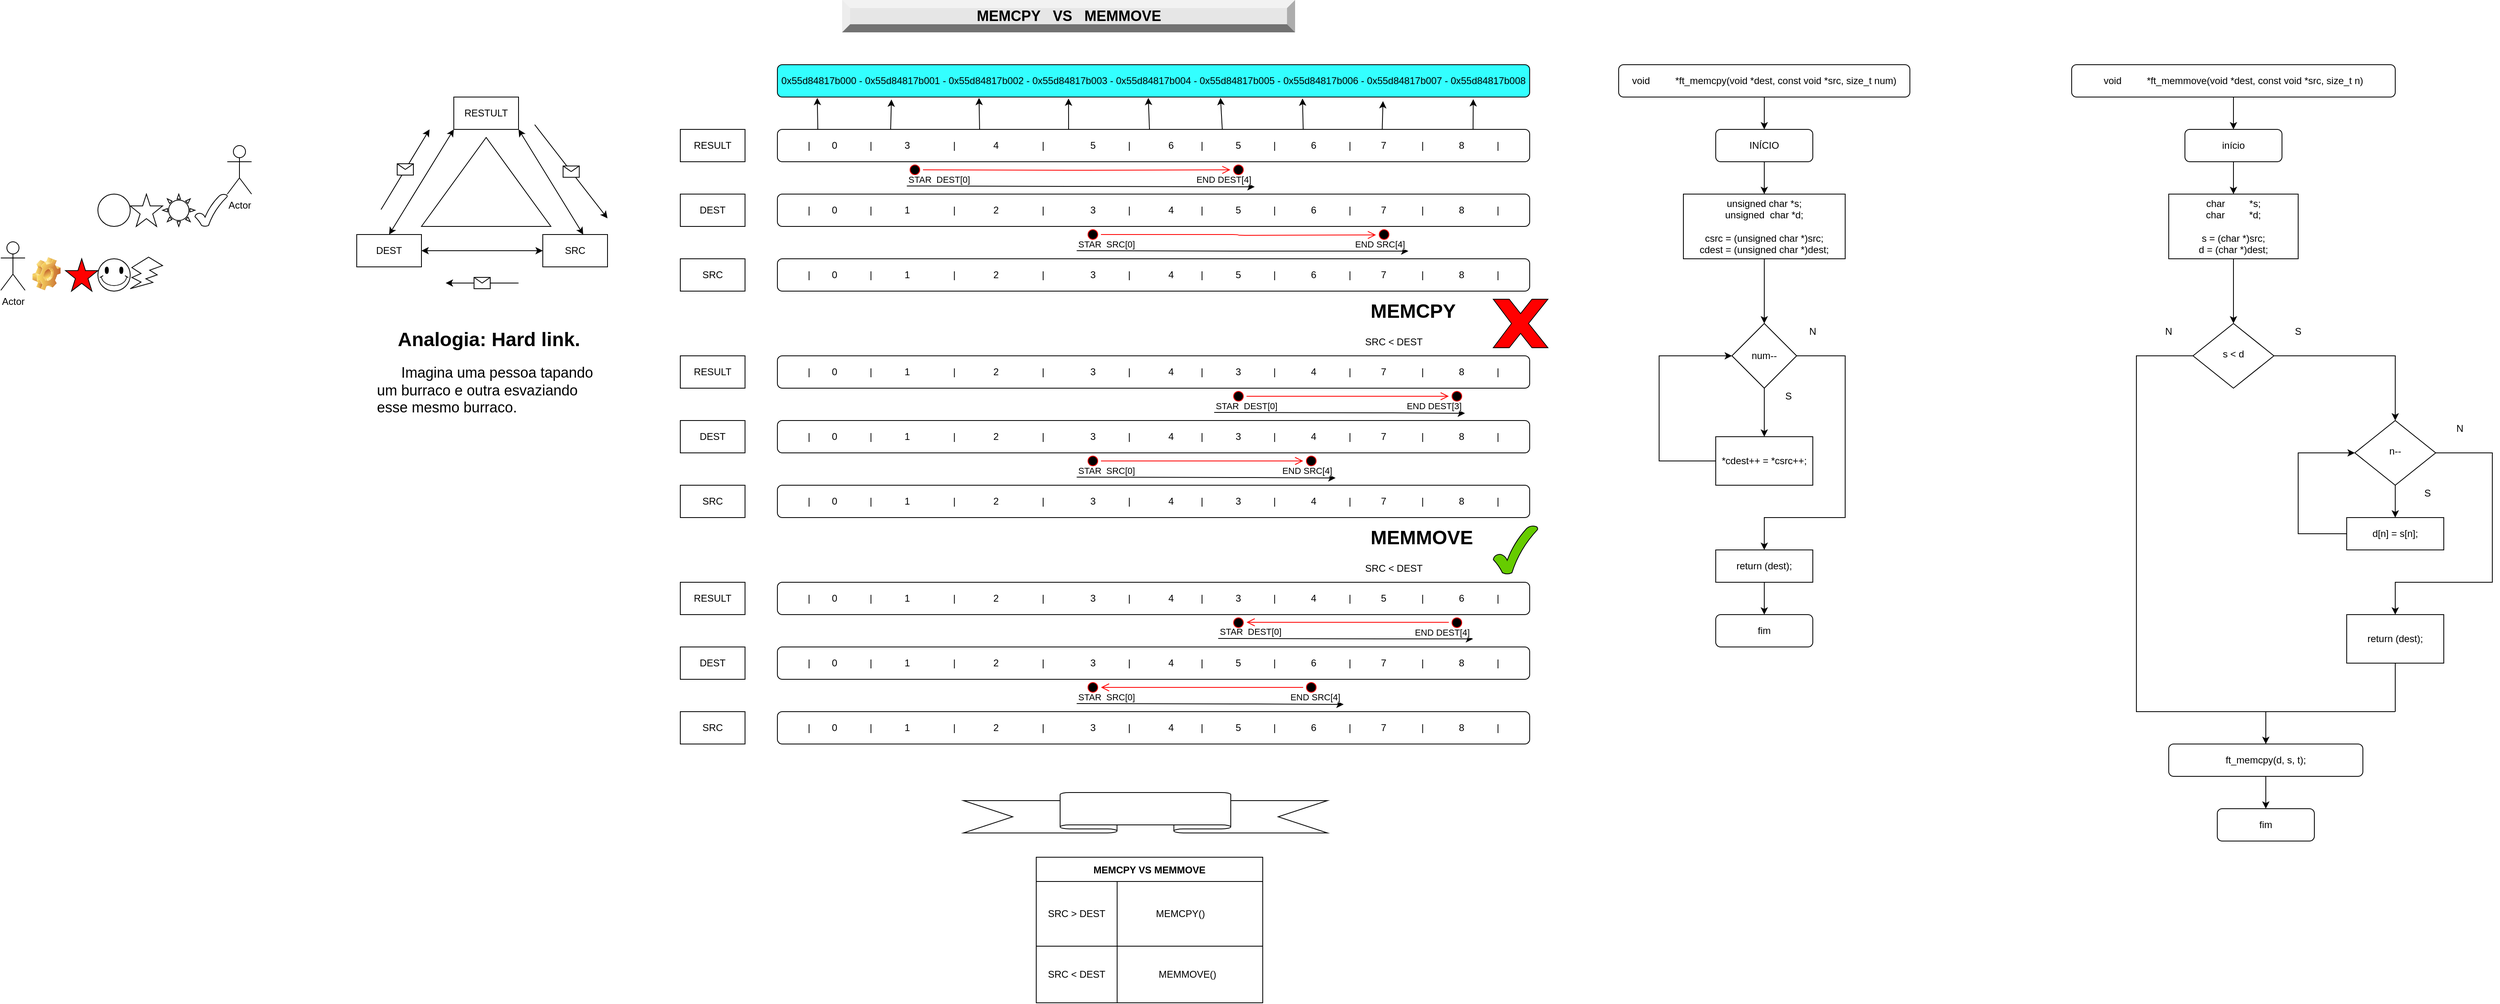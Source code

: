 <mxfile version="14.9.5" type="github"><diagram id="C5RBs43oDa-KdzZeNtuy" name="Page-1"><mxGraphModel dx="4330" dy="1625" grid="1" gridSize="10" guides="1" tooltips="1" connect="1" arrows="1" fold="1" page="1" pageScale="1" pageWidth="827" pageHeight="1169" math="0" shadow="0"><root><mxCell id="WIyWlLk6GJQsqaUBKTNV-0"/><mxCell id="WIyWlLk6GJQsqaUBKTNV-1" parent="WIyWlLk6GJQsqaUBKTNV-0"/><mxCell id="9_3RQb9zhUxT-sceZ-kp-26" style="edgeStyle=orthogonalEdgeStyle;rounded=0;orthogonalLoop=1;jettySize=auto;html=1;exitX=0.5;exitY=1;exitDx=0;exitDy=0;entryX=0.5;entryY=0;entryDx=0;entryDy=0;" parent="WIyWlLk6GJQsqaUBKTNV-1" source="WIyWlLk6GJQsqaUBKTNV-3" target="9_3RQb9zhUxT-sceZ-kp-24" edge="1"><mxGeometry relative="1" as="geometry"/></mxCell><mxCell id="WIyWlLk6GJQsqaUBKTNV-3" value="void&lt;span style=&quot;white-space: pre&quot;&gt;&#9;&lt;/span&gt;&lt;span style=&quot;white-space: pre&quot;&gt;&#9;&lt;/span&gt;*ft_memmove(void *dest, const void *src, size_t n)" style="rounded=1;whiteSpace=wrap;html=1;fontSize=12;glass=0;strokeWidth=1;shadow=0;" parent="WIyWlLk6GJQsqaUBKTNV-1" vertex="1"><mxGeometry x="40" width="400" height="40" as="geometry"/></mxCell><mxCell id="9_3RQb9zhUxT-sceZ-kp-5" style="edgeStyle=orthogonalEdgeStyle;rounded=0;orthogonalLoop=1;jettySize=auto;html=1;entryX=0.5;entryY=0;entryDx=0;entryDy=0;" parent="WIyWlLk6GJQsqaUBKTNV-1" source="WIyWlLk6GJQsqaUBKTNV-6" target="9_3RQb9zhUxT-sceZ-kp-4" edge="1"><mxGeometry relative="1" as="geometry"/></mxCell><mxCell id="9_3RQb9zhUxT-sceZ-kp-7" style="edgeStyle=orthogonalEdgeStyle;rounded=0;orthogonalLoop=1;jettySize=auto;html=1;" parent="WIyWlLk6GJQsqaUBKTNV-1" source="WIyWlLk6GJQsqaUBKTNV-6" edge="1"><mxGeometry relative="1" as="geometry"><mxPoint x="440" y="680" as="targetPoint"/><Array as="points"><mxPoint x="560" y="480"/><mxPoint x="560" y="640"/></Array></mxGeometry></mxCell><mxCell id="WIyWlLk6GJQsqaUBKTNV-6" value="n--" style="rhombus;whiteSpace=wrap;html=1;shadow=0;fontFamily=Helvetica;fontSize=12;align=center;strokeWidth=1;spacing=6;spacingTop=-4;" parent="WIyWlLk6GJQsqaUBKTNV-1" vertex="1"><mxGeometry x="390" y="440" width="100" height="80" as="geometry"/></mxCell><mxCell id="9_3RQb9zhUxT-sceZ-kp-3" style="edgeStyle=orthogonalEdgeStyle;rounded=0;orthogonalLoop=1;jettySize=auto;html=1;entryX=0.5;entryY=0;entryDx=0;entryDy=0;" parent="WIyWlLk6GJQsqaUBKTNV-1" source="WIyWlLk6GJQsqaUBKTNV-10" target="WIyWlLk6GJQsqaUBKTNV-6" edge="1"><mxGeometry relative="1" as="geometry"><mxPoint x="440" y="360" as="targetPoint"/></mxGeometry></mxCell><mxCell id="9_3RQb9zhUxT-sceZ-kp-11" style="edgeStyle=orthogonalEdgeStyle;rounded=0;orthogonalLoop=1;jettySize=auto;html=1;" parent="WIyWlLk6GJQsqaUBKTNV-1" source="WIyWlLk6GJQsqaUBKTNV-10" edge="1"><mxGeometry relative="1" as="geometry"><mxPoint x="280" y="840" as="targetPoint"/><Array as="points"><mxPoint x="120" y="360"/><mxPoint x="120" y="800"/><mxPoint x="280" y="800"/></Array></mxGeometry></mxCell><mxCell id="WIyWlLk6GJQsqaUBKTNV-10" value="s &amp;lt; d" style="rhombus;whiteSpace=wrap;html=1;shadow=0;fontFamily=Helvetica;fontSize=12;align=center;strokeWidth=1;spacing=6;spacingTop=-4;" parent="WIyWlLk6GJQsqaUBKTNV-1" vertex="1"><mxGeometry x="190" y="320" width="100" height="80" as="geometry"/></mxCell><mxCell id="9_3RQb9zhUxT-sceZ-kp-2" style="edgeStyle=orthogonalEdgeStyle;rounded=0;orthogonalLoop=1;jettySize=auto;html=1;entryX=0.5;entryY=0;entryDx=0;entryDy=0;" parent="WIyWlLk6GJQsqaUBKTNV-1" source="9_3RQb9zhUxT-sceZ-kp-0" target="WIyWlLk6GJQsqaUBKTNV-10" edge="1"><mxGeometry relative="1" as="geometry"/></mxCell><mxCell id="9_3RQb9zhUxT-sceZ-kp-0" value="char&lt;span style=&quot;white-space: pre&quot;&gt;&#9;&lt;/span&gt;&lt;span style=&quot;white-space: pre&quot;&gt;&#9;&lt;/span&gt;*s;&lt;br&gt;char&lt;span style=&quot;white-space: pre&quot;&gt;&#9;&lt;/span&gt;&lt;span style=&quot;white-space: pre&quot;&gt;&#9;&lt;/span&gt;*d;&lt;br&gt;&lt;br&gt;s = (char *)src;&lt;br&gt;d = (char *)dest;&lt;br&gt;" style="rounded=0;whiteSpace=wrap;html=1;" parent="WIyWlLk6GJQsqaUBKTNV-1" vertex="1"><mxGeometry x="160" y="160" width="160" height="80" as="geometry"/></mxCell><mxCell id="9_3RQb9zhUxT-sceZ-kp-6" style="edgeStyle=orthogonalEdgeStyle;rounded=0;orthogonalLoop=1;jettySize=auto;html=1;entryX=0;entryY=0.5;entryDx=0;entryDy=0;" parent="WIyWlLk6GJQsqaUBKTNV-1" source="9_3RQb9zhUxT-sceZ-kp-4" target="WIyWlLk6GJQsqaUBKTNV-6" edge="1"><mxGeometry relative="1" as="geometry"><mxPoint x="380" y="480" as="targetPoint"/><Array as="points"><mxPoint x="320" y="580"/><mxPoint x="320" y="480"/></Array></mxGeometry></mxCell><mxCell id="9_3RQb9zhUxT-sceZ-kp-4" value="d[n] = s[n];" style="rounded=0;whiteSpace=wrap;html=1;" parent="WIyWlLk6GJQsqaUBKTNV-1" vertex="1"><mxGeometry x="380" y="560" width="120" height="40" as="geometry"/></mxCell><mxCell id="9_3RQb9zhUxT-sceZ-kp-8" value="return (dest);" style="rounded=0;whiteSpace=wrap;html=1;" parent="WIyWlLk6GJQsqaUBKTNV-1" vertex="1"><mxGeometry x="380" y="680" width="120" height="60" as="geometry"/></mxCell><mxCell id="9_3RQb9zhUxT-sceZ-kp-9" value="S" style="text;html=1;strokeColor=none;fillColor=none;align=center;verticalAlign=middle;whiteSpace=wrap;rounded=0;" parent="WIyWlLk6GJQsqaUBKTNV-1" vertex="1"><mxGeometry x="300" y="320" width="40" height="20" as="geometry"/></mxCell><mxCell id="9_3RQb9zhUxT-sceZ-kp-10" value="N" style="text;html=1;strokeColor=none;fillColor=none;align=center;verticalAlign=middle;whiteSpace=wrap;rounded=0;" parent="WIyWlLk6GJQsqaUBKTNV-1" vertex="1"><mxGeometry x="140" y="320" width="40" height="20" as="geometry"/></mxCell><mxCell id="9_3RQb9zhUxT-sceZ-kp-12" value="" style="endArrow=none;html=1;" parent="WIyWlLk6GJQsqaUBKTNV-1" edge="1"><mxGeometry width="50" height="50" relative="1" as="geometry"><mxPoint x="280" y="800" as="sourcePoint"/><mxPoint x="440" y="800" as="targetPoint"/></mxGeometry></mxCell><mxCell id="9_3RQb9zhUxT-sceZ-kp-13" value="" style="endArrow=none;html=1;entryX=0.5;entryY=1;entryDx=0;entryDy=0;" parent="WIyWlLk6GJQsqaUBKTNV-1" target="9_3RQb9zhUxT-sceZ-kp-8" edge="1"><mxGeometry width="50" height="50" relative="1" as="geometry"><mxPoint x="440" y="800" as="sourcePoint"/><mxPoint x="490" y="750" as="targetPoint"/></mxGeometry></mxCell><mxCell id="9_3RQb9zhUxT-sceZ-kp-14" value="N" style="text;html=1;strokeColor=none;fillColor=none;align=center;verticalAlign=middle;whiteSpace=wrap;rounded=0;" parent="WIyWlLk6GJQsqaUBKTNV-1" vertex="1"><mxGeometry x="500" y="440" width="40" height="20" as="geometry"/></mxCell><mxCell id="9_3RQb9zhUxT-sceZ-kp-15" value="S" style="text;html=1;strokeColor=none;fillColor=none;align=center;verticalAlign=middle;whiteSpace=wrap;rounded=0;" parent="WIyWlLk6GJQsqaUBKTNV-1" vertex="1"><mxGeometry x="460" y="520" width="40" height="20" as="geometry"/></mxCell><mxCell id="9_3RQb9zhUxT-sceZ-kp-20" style="edgeStyle=orthogonalEdgeStyle;rounded=0;orthogonalLoop=1;jettySize=auto;html=1;entryX=0.5;entryY=0;entryDx=0;entryDy=0;" parent="WIyWlLk6GJQsqaUBKTNV-1" source="9_3RQb9zhUxT-sceZ-kp-16" edge="1"><mxGeometry relative="1" as="geometry"><mxPoint x="280" y="920" as="targetPoint"/></mxGeometry></mxCell><mxCell id="9_3RQb9zhUxT-sceZ-kp-16" value="ft_memcpy(d, s, t);" style="rounded=1;whiteSpace=wrap;html=1;" parent="WIyWlLk6GJQsqaUBKTNV-1" vertex="1"><mxGeometry x="160" y="840" width="240" height="40" as="geometry"/></mxCell><mxCell id="9_3RQb9zhUxT-sceZ-kp-23" value="fim" style="rounded=1;whiteSpace=wrap;html=1;" parent="WIyWlLk6GJQsqaUBKTNV-1" vertex="1"><mxGeometry x="220" y="920" width="120" height="40" as="geometry"/></mxCell><mxCell id="9_3RQb9zhUxT-sceZ-kp-25" style="edgeStyle=orthogonalEdgeStyle;rounded=0;orthogonalLoop=1;jettySize=auto;html=1;exitX=0.5;exitY=1;exitDx=0;exitDy=0;entryX=0.5;entryY=0;entryDx=0;entryDy=0;" parent="WIyWlLk6GJQsqaUBKTNV-1" source="9_3RQb9zhUxT-sceZ-kp-24" target="9_3RQb9zhUxT-sceZ-kp-0" edge="1"><mxGeometry relative="1" as="geometry"/></mxCell><mxCell id="9_3RQb9zhUxT-sceZ-kp-24" value="início" style="rounded=1;whiteSpace=wrap;html=1;" parent="WIyWlLk6GJQsqaUBKTNV-1" vertex="1"><mxGeometry x="180" y="80" width="120" height="40" as="geometry"/></mxCell><mxCell id="9_3RQb9zhUxT-sceZ-kp-29" style="edgeStyle=orthogonalEdgeStyle;rounded=0;orthogonalLoop=1;jettySize=auto;html=1;" parent="WIyWlLk6GJQsqaUBKTNV-1" source="9_3RQb9zhUxT-sceZ-kp-27" edge="1"><mxGeometry relative="1" as="geometry"><mxPoint x="-340.0" y="80" as="targetPoint"/></mxGeometry></mxCell><mxCell id="9_3RQb9zhUxT-sceZ-kp-27" value="void&lt;span style=&quot;white-space: pre&quot;&gt;&#9;&lt;/span&gt;&lt;span style=&quot;white-space: pre&quot;&gt;&#9;&lt;/span&gt;*ft_memcpy(void *dest, const void *src, size_t num)" style="rounded=1;whiteSpace=wrap;html=1;" parent="WIyWlLk6GJQsqaUBKTNV-1" vertex="1"><mxGeometry x="-520" width="360" height="40" as="geometry"/></mxCell><mxCell id="9_3RQb9zhUxT-sceZ-kp-32" style="edgeStyle=orthogonalEdgeStyle;rounded=0;orthogonalLoop=1;jettySize=auto;html=1;entryX=0.5;entryY=0;entryDx=0;entryDy=0;" parent="WIyWlLk6GJQsqaUBKTNV-1" source="9_3RQb9zhUxT-sceZ-kp-30" target="9_3RQb9zhUxT-sceZ-kp-31" edge="1"><mxGeometry relative="1" as="geometry"/></mxCell><mxCell id="9_3RQb9zhUxT-sceZ-kp-30" value="INÍCIO" style="rounded=1;whiteSpace=wrap;html=1;" parent="WIyWlLk6GJQsqaUBKTNV-1" vertex="1"><mxGeometry x="-400" y="80" width="120" height="40" as="geometry"/></mxCell><mxCell id="9_3RQb9zhUxT-sceZ-kp-38" style="edgeStyle=orthogonalEdgeStyle;rounded=0;orthogonalLoop=1;jettySize=auto;html=1;entryX=0.5;entryY=0;entryDx=0;entryDy=0;" parent="WIyWlLk6GJQsqaUBKTNV-1" source="9_3RQb9zhUxT-sceZ-kp-31" target="9_3RQb9zhUxT-sceZ-kp-33" edge="1"><mxGeometry relative="1" as="geometry"/></mxCell><mxCell id="9_3RQb9zhUxT-sceZ-kp-31" value="unsigned char&lt;span&gt;&#9;&lt;/span&gt;&lt;span&gt;&#9;&lt;/span&gt;*s;&lt;br&gt;unsigned&amp;nbsp;&amp;nbsp;char&lt;span&gt;&#9;&lt;/span&gt;&lt;span&gt;&#9;&lt;/span&gt;*d;&lt;br&gt;&lt;br&gt;csrc = (unsigned char&amp;nbsp;*)src;&lt;br&gt;cdest = (unsigned char&amp;nbsp;*)dest;&lt;br&gt;" style="rounded=0;whiteSpace=wrap;html=1;" parent="WIyWlLk6GJQsqaUBKTNV-1" vertex="1"><mxGeometry x="-440" y="160" width="200" height="80" as="geometry"/></mxCell><mxCell id="9_3RQb9zhUxT-sceZ-kp-35" style="edgeStyle=orthogonalEdgeStyle;rounded=0;orthogonalLoop=1;jettySize=auto;html=1;entryX=0.5;entryY=0;entryDx=0;entryDy=0;" parent="WIyWlLk6GJQsqaUBKTNV-1" source="9_3RQb9zhUxT-sceZ-kp-33" target="9_3RQb9zhUxT-sceZ-kp-34" edge="1"><mxGeometry relative="1" as="geometry"/></mxCell><mxCell id="9_3RQb9zhUxT-sceZ-kp-37" style="edgeStyle=orthogonalEdgeStyle;rounded=0;orthogonalLoop=1;jettySize=auto;html=1;exitX=1;exitY=0.5;exitDx=0;exitDy=0;" parent="WIyWlLk6GJQsqaUBKTNV-1" source="9_3RQb9zhUxT-sceZ-kp-33" edge="1"><mxGeometry relative="1" as="geometry"><mxPoint x="-340" y="600" as="targetPoint"/><Array as="points"><mxPoint x="-240" y="360"/><mxPoint x="-240" y="560"/><mxPoint x="-340" y="560"/></Array></mxGeometry></mxCell><mxCell id="9_3RQb9zhUxT-sceZ-kp-33" value="num--" style="rhombus;whiteSpace=wrap;html=1;" parent="WIyWlLk6GJQsqaUBKTNV-1" vertex="1"><mxGeometry x="-380" y="320" width="80" height="80" as="geometry"/></mxCell><mxCell id="9_3RQb9zhUxT-sceZ-kp-36" style="edgeStyle=orthogonalEdgeStyle;rounded=0;orthogonalLoop=1;jettySize=auto;html=1;exitX=0;exitY=0.5;exitDx=0;exitDy=0;entryX=0;entryY=0.5;entryDx=0;entryDy=0;" parent="WIyWlLk6GJQsqaUBKTNV-1" source="9_3RQb9zhUxT-sceZ-kp-34" target="9_3RQb9zhUxT-sceZ-kp-33" edge="1"><mxGeometry relative="1" as="geometry"><mxPoint x="-440" y="360" as="targetPoint"/><Array as="points"><mxPoint x="-470" y="490"/><mxPoint x="-470" y="360"/></Array></mxGeometry></mxCell><mxCell id="9_3RQb9zhUxT-sceZ-kp-34" value="*cdest++ = *csrc++;" style="rounded=0;whiteSpace=wrap;html=1;" parent="WIyWlLk6GJQsqaUBKTNV-1" vertex="1"><mxGeometry x="-400" y="460" width="120" height="60" as="geometry"/></mxCell><mxCell id="9_3RQb9zhUxT-sceZ-kp-39" value="S" style="text;html=1;strokeColor=none;fillColor=none;align=center;verticalAlign=middle;whiteSpace=wrap;rounded=0;" parent="WIyWlLk6GJQsqaUBKTNV-1" vertex="1"><mxGeometry x="-330" y="400" width="40" height="20" as="geometry"/></mxCell><mxCell id="9_3RQb9zhUxT-sceZ-kp-41" value="N" style="text;html=1;strokeColor=none;fillColor=none;align=center;verticalAlign=middle;whiteSpace=wrap;rounded=0;" parent="WIyWlLk6GJQsqaUBKTNV-1" vertex="1"><mxGeometry x="-300" y="320" width="40" height="20" as="geometry"/></mxCell><mxCell id="9_3RQb9zhUxT-sceZ-kp-44" style="edgeStyle=orthogonalEdgeStyle;rounded=0;orthogonalLoop=1;jettySize=auto;html=1;entryX=0.5;entryY=0;entryDx=0;entryDy=0;" parent="WIyWlLk6GJQsqaUBKTNV-1" source="9_3RQb9zhUxT-sceZ-kp-42" target="9_3RQb9zhUxT-sceZ-kp-43" edge="1"><mxGeometry relative="1" as="geometry"/></mxCell><mxCell id="9_3RQb9zhUxT-sceZ-kp-42" value="return (dest);" style="rounded=0;whiteSpace=wrap;html=1;" parent="WIyWlLk6GJQsqaUBKTNV-1" vertex="1"><mxGeometry x="-400" y="600" width="120" height="40" as="geometry"/></mxCell><mxCell id="9_3RQb9zhUxT-sceZ-kp-43" value="fim" style="rounded=1;whiteSpace=wrap;html=1;" parent="WIyWlLk6GJQsqaUBKTNV-1" vertex="1"><mxGeometry x="-400" y="680" width="120" height="40" as="geometry"/></mxCell><mxCell id="keOETTKKC6HT5uILq43M-0" value="0x55d84817b000 - 0x55d84817b001 - 0x55d84817b002 - 0x55d84817b003 - 0x55d84817b004 - 0x55d84817b005 - 0x55d84817b006 - 0x55d84817b007 - 0x55d84817b008" style="rounded=1;whiteSpace=wrap;html=1;fillColor=#33FFFF;" parent="WIyWlLk6GJQsqaUBKTNV-1" vertex="1"><mxGeometry x="-1560" width="930" height="40" as="geometry"/></mxCell><mxCell id="keOETTKKC6HT5uILq43M-5" value="RESULT" style="rounded=0;whiteSpace=wrap;html=1;" parent="WIyWlLk6GJQsqaUBKTNV-1" vertex="1"><mxGeometry x="-1680" y="80" width="80" height="40" as="geometry"/></mxCell><mxCell id="keOETTKKC6HT5uILq43M-7" value="" style="endArrow=classic;html=1;" parent="WIyWlLk6GJQsqaUBKTNV-1" edge="1"><mxGeometry width="50" height="50" relative="1" as="geometry"><mxPoint x="-1420" y="80" as="sourcePoint"/><mxPoint x="-1419" y="43" as="targetPoint"/></mxGeometry></mxCell><mxCell id="keOETTKKC6HT5uILq43M-8" value="" style="endArrow=classic;html=1;entryX=0.268;entryY=1.025;entryDx=0;entryDy=0;entryPerimeter=0;" parent="WIyWlLk6GJQsqaUBKTNV-1" target="keOETTKKC6HT5uILq43M-0" edge="1"><mxGeometry width="50" height="50" relative="1" as="geometry"><mxPoint x="-1310" y="80" as="sourcePoint"/><mxPoint x="-1260" y="30" as="targetPoint"/></mxGeometry></mxCell><mxCell id="keOETTKKC6HT5uILq43M-9" value="" style="endArrow=classic;html=1;entryX=0.387;entryY=1.045;entryDx=0;entryDy=0;entryPerimeter=0;" parent="WIyWlLk6GJQsqaUBKTNV-1" target="keOETTKKC6HT5uILq43M-0" edge="1"><mxGeometry width="50" height="50" relative="1" as="geometry"><mxPoint x="-1200" y="80" as="sourcePoint"/><mxPoint x="-1200" y="50" as="targetPoint"/></mxGeometry></mxCell><mxCell id="keOETTKKC6HT5uILq43M-10" value="" style="endArrow=classic;html=1;entryX=0.493;entryY=1.025;entryDx=0;entryDy=0;entryPerimeter=0;" parent="WIyWlLk6GJQsqaUBKTNV-1" target="keOETTKKC6HT5uILq43M-0" edge="1"><mxGeometry width="50" height="50" relative="1" as="geometry"><mxPoint x="-1100" y="80" as="sourcePoint"/><mxPoint x="-1095" y="40" as="targetPoint"/></mxGeometry></mxCell><mxCell id="keOETTKKC6HT5uILq43M-17" value="" style="endArrow=classic;html=1;entryX=0.805;entryY=1.125;entryDx=0;entryDy=0;entryPerimeter=0;exitX=0.804;exitY=0.005;exitDx=0;exitDy=0;exitPerimeter=0;" parent="WIyWlLk6GJQsqaUBKTNV-1" source="keOETTKKC6HT5uILq43M-1" target="keOETTKKC6HT5uILq43M-0" edge="1"><mxGeometry width="50" height="50" relative="1" as="geometry"><mxPoint x="-827" y="80" as="sourcePoint"/><mxPoint x="-777" y="30" as="targetPoint"/></mxGeometry></mxCell><mxCell id="keOETTKKC6HT5uILq43M-18" value="" style="endArrow=classic;html=1;entryX=0.698;entryY=1.045;entryDx=0;entryDy=0;entryPerimeter=0;" parent="WIyWlLk6GJQsqaUBKTNV-1" target="keOETTKKC6HT5uILq43M-0" edge="1"><mxGeometry width="50" height="50" relative="1" as="geometry"><mxPoint x="-910" y="80" as="sourcePoint"/><mxPoint x="-860" y="30" as="targetPoint"/></mxGeometry></mxCell><mxCell id="keOETTKKC6HT5uILq43M-19" value="" style="endArrow=classic;html=1;entryX=0.589;entryY=1.025;entryDx=0;entryDy=0;entryPerimeter=0;" parent="WIyWlLk6GJQsqaUBKTNV-1" target="keOETTKKC6HT5uILq43M-0" edge="1"><mxGeometry width="50" height="50" relative="1" as="geometry"><mxPoint x="-1010" y="80" as="sourcePoint"/><mxPoint x="-960" y="30" as="targetPoint"/></mxGeometry></mxCell><mxCell id="keOETTKKC6HT5uILq43M-20" value="" style="endArrow=classic;html=1;entryX=0.053;entryY=1.025;entryDx=0;entryDy=0;entryPerimeter=0;" parent="WIyWlLk6GJQsqaUBKTNV-1" target="keOETTKKC6HT5uILq43M-0" edge="1"><mxGeometry width="50" height="50" relative="1" as="geometry"><mxPoint x="-1510" y="80" as="sourcePoint"/><mxPoint x="-1460" y="30" as="targetPoint"/></mxGeometry></mxCell><mxCell id="keOETTKKC6HT5uILq43M-22" value="" style="endArrow=classic;html=1;entryX=0.925;entryY=1.065;entryDx=0;entryDy=0;entryPerimeter=0;" parent="WIyWlLk6GJQsqaUBKTNV-1" target="keOETTKKC6HT5uILq43M-0" edge="1"><mxGeometry width="50" height="50" relative="1" as="geometry"><mxPoint x="-700" y="80" as="sourcePoint"/><mxPoint x="-650" y="30" as="targetPoint"/></mxGeometry></mxCell><mxCell id="keOETTKKC6HT5uILq43M-23" value="DEST" style="rounded=0;whiteSpace=wrap;html=1;" parent="WIyWlLk6GJQsqaUBKTNV-1" vertex="1"><mxGeometry x="-1680" y="160" width="80" height="40" as="geometry"/></mxCell><mxCell id="keOETTKKC6HT5uILq43M-24" value="SRC" style="rounded=0;whiteSpace=wrap;html=1;" parent="WIyWlLk6GJQsqaUBKTNV-1" vertex="1"><mxGeometry x="-1680" y="240" width="80" height="40" as="geometry"/></mxCell><mxCell id="keOETTKKC6HT5uILq43M-25" value="|&amp;nbsp; &amp;nbsp; &amp;nbsp; &amp;nbsp; 0&amp;nbsp; &amp;nbsp; &amp;nbsp; &amp;nbsp; &amp;nbsp; &amp;nbsp; |&amp;nbsp; &amp;nbsp; &amp;nbsp; &amp;nbsp; &amp;nbsp; &amp;nbsp; 1&amp;nbsp; &amp;nbsp; &amp;nbsp; &amp;nbsp; &amp;nbsp; &amp;nbsp; &amp;nbsp; &amp;nbsp; |&amp;nbsp; &amp;nbsp; &amp;nbsp; &amp;nbsp; &amp;nbsp; &amp;nbsp; &amp;nbsp; 2&amp;nbsp; &amp;nbsp; &amp;nbsp; &amp;nbsp; &amp;nbsp; &amp;nbsp; &amp;nbsp; &amp;nbsp; |&amp;nbsp; &amp;nbsp; &amp;nbsp; &amp;nbsp; &amp;nbsp; &amp;nbsp; &amp;nbsp; &amp;nbsp; &amp;nbsp;3&amp;nbsp; &amp;nbsp; &amp;nbsp; &amp;nbsp; &amp;nbsp; &amp;nbsp; |&amp;nbsp; &amp;nbsp; &amp;nbsp; &amp;nbsp; &amp;nbsp; &amp;nbsp; &amp;nbsp; 4&amp;nbsp; &amp;nbsp; &amp;nbsp; &amp;nbsp; &amp;nbsp; |&amp;nbsp; &amp;nbsp; &amp;nbsp; &amp;nbsp; &amp;nbsp; &amp;nbsp; 5&amp;nbsp; &amp;nbsp; &amp;nbsp; &amp;nbsp; &amp;nbsp; &amp;nbsp; |&amp;nbsp; &amp;nbsp; &amp;nbsp; &amp;nbsp; &amp;nbsp; &amp;nbsp; &amp;nbsp;6&amp;nbsp; &amp;nbsp; &amp;nbsp; &amp;nbsp; &amp;nbsp; &amp;nbsp; |&amp;nbsp; &amp;nbsp; &amp;nbsp; &amp;nbsp; &amp;nbsp; &amp;nbsp;7&amp;nbsp; &amp;nbsp; &amp;nbsp;&amp;nbsp;&lt;span&gt;&amp;nbsp; &amp;nbsp; &amp;nbsp; &amp;nbsp;&lt;/span&gt;&lt;span&gt;&lt;/span&gt;|&amp;nbsp; &amp;nbsp; &amp;nbsp; &amp;nbsp; &amp;nbsp; &amp;nbsp; &amp;nbsp;8&lt;span&gt;&amp;nbsp; &amp;nbsp; &amp;nbsp; &amp;nbsp; &amp;nbsp; &amp;nbsp;&amp;nbsp;&lt;/span&gt;|" style="rounded=1;whiteSpace=wrap;html=1;" parent="WIyWlLk6GJQsqaUBKTNV-1" vertex="1"><mxGeometry x="-1560" y="160" width="930" height="40" as="geometry"/></mxCell><mxCell id="keOETTKKC6HT5uILq43M-26" value="|&amp;nbsp; &amp;nbsp; &amp;nbsp; &amp;nbsp; 0&amp;nbsp; &amp;nbsp; &amp;nbsp; &amp;nbsp; &amp;nbsp; &amp;nbsp; |&amp;nbsp; &amp;nbsp; &amp;nbsp; &amp;nbsp; &amp;nbsp; &amp;nbsp; 1&amp;nbsp; &amp;nbsp; &amp;nbsp; &amp;nbsp; &amp;nbsp; &amp;nbsp; &amp;nbsp; &amp;nbsp; |&amp;nbsp; &amp;nbsp; &amp;nbsp; &amp;nbsp; &amp;nbsp; &amp;nbsp; &amp;nbsp; 2&amp;nbsp; &amp;nbsp; &amp;nbsp; &amp;nbsp; &amp;nbsp; &amp;nbsp; &amp;nbsp; &amp;nbsp; |&amp;nbsp; &amp;nbsp; &amp;nbsp; &amp;nbsp; &amp;nbsp; &amp;nbsp; &amp;nbsp; &amp;nbsp; &amp;nbsp;3&amp;nbsp; &amp;nbsp; &amp;nbsp; &amp;nbsp; &amp;nbsp; &amp;nbsp; |&amp;nbsp; &amp;nbsp; &amp;nbsp; &amp;nbsp; &amp;nbsp; &amp;nbsp; &amp;nbsp; 4&amp;nbsp; &amp;nbsp; &amp;nbsp; &amp;nbsp; &amp;nbsp; |&amp;nbsp; &amp;nbsp; &amp;nbsp; &amp;nbsp; &amp;nbsp; &amp;nbsp; 5&amp;nbsp; &amp;nbsp; &amp;nbsp; &amp;nbsp; &amp;nbsp; &amp;nbsp; |&amp;nbsp; &amp;nbsp; &amp;nbsp; &amp;nbsp; &amp;nbsp; &amp;nbsp; &amp;nbsp;6&amp;nbsp; &amp;nbsp; &amp;nbsp; &amp;nbsp; &amp;nbsp; &amp;nbsp; |&amp;nbsp; &amp;nbsp; &amp;nbsp; &amp;nbsp; &amp;nbsp; &amp;nbsp;7&amp;nbsp; &amp;nbsp; &amp;nbsp;&amp;nbsp;&lt;span&gt;&amp;nbsp; &amp;nbsp; &amp;nbsp; &amp;nbsp;&lt;/span&gt;&lt;span&gt;&lt;/span&gt;|&amp;nbsp; &amp;nbsp; &amp;nbsp; &amp;nbsp; &amp;nbsp; &amp;nbsp; &amp;nbsp;8&lt;span&gt;&amp;nbsp; &amp;nbsp; &amp;nbsp; &amp;nbsp; &amp;nbsp; &amp;nbsp;&amp;nbsp;&lt;/span&gt;|" style="rounded=1;whiteSpace=wrap;html=1;" parent="WIyWlLk6GJQsqaUBKTNV-1" vertex="1"><mxGeometry x="-1560" y="240" width="930" height="40" as="geometry"/></mxCell><mxCell id="keOETTKKC6HT5uILq43M-28" value="" style="endArrow=classic;html=1;" parent="WIyWlLk6GJQsqaUBKTNV-1" edge="1"><mxGeometry relative="1" as="geometry"><mxPoint x="-1400" y="150" as="sourcePoint"/><mxPoint x="-970" y="151" as="targetPoint"/><Array as="points"><mxPoint x="-1190" y="150.5"/></Array></mxGeometry></mxCell><mxCell id="keOETTKKC6HT5uILq43M-30" value="STAR&amp;nbsp; DEST[0]&amp;nbsp; &amp;nbsp;" style="edgeLabel;resizable=0;html=1;align=left;verticalAlign=bottom;" parent="keOETTKKC6HT5uILq43M-28" connectable="0" vertex="1"><mxGeometry x="-1" relative="1" as="geometry"/></mxCell><mxCell id="keOETTKKC6HT5uILq43M-31" value="END DEST[4]&amp;nbsp;" style="edgeLabel;resizable=0;html=1;align=right;verticalAlign=bottom;" parent="keOETTKKC6HT5uILq43M-28" connectable="0" vertex="1"><mxGeometry x="1" relative="1" as="geometry"/></mxCell><mxCell id="keOETTKKC6HT5uILq43M-35" value="" style="endArrow=classic;html=1;" parent="WIyWlLk6GJQsqaUBKTNV-1" edge="1"><mxGeometry relative="1" as="geometry"><mxPoint x="-1880" y="270" as="sourcePoint"/><mxPoint x="-1970" y="270" as="targetPoint"/></mxGeometry></mxCell><mxCell id="keOETTKKC6HT5uILq43M-36" value="" style="shape=message;html=1;outlineConnect=0;" parent="keOETTKKC6HT5uILq43M-35" vertex="1"><mxGeometry width="20" height="14" relative="1" as="geometry"><mxPoint x="-10" y="-7" as="offset"/></mxGeometry></mxCell><mxCell id="keOETTKKC6HT5uILq43M-39" value="" style="endArrow=classic;html=1;" parent="WIyWlLk6GJQsqaUBKTNV-1" edge="1"><mxGeometry relative="1" as="geometry"><mxPoint x="-1190" y="230" as="sourcePoint"/><mxPoint x="-780" y="230.5" as="targetPoint"/><Array as="points"><mxPoint x="-980" y="230.5"/></Array></mxGeometry></mxCell><mxCell id="keOETTKKC6HT5uILq43M-40" value="STAR&amp;nbsp; SRC[0]&amp;nbsp; &amp;nbsp;" style="edgeLabel;resizable=0;html=1;align=left;verticalAlign=bottom;" parent="keOETTKKC6HT5uILq43M-39" connectable="0" vertex="1"><mxGeometry x="-1" relative="1" as="geometry"/></mxCell><mxCell id="keOETTKKC6HT5uILq43M-41" value="END SRC[4]&amp;nbsp;" style="edgeLabel;resizable=0;html=1;align=right;verticalAlign=bottom;" parent="keOETTKKC6HT5uILq43M-39" connectable="0" vertex="1"><mxGeometry x="1" relative="1" as="geometry"/></mxCell><mxCell id="keOETTKKC6HT5uILq43M-42" value="" style="triangle;whiteSpace=wrap;html=1;direction=north;" parent="WIyWlLk6GJQsqaUBKTNV-1" vertex="1"><mxGeometry x="-2000" y="90" width="160" height="110" as="geometry"/></mxCell><mxCell id="keOETTKKC6HT5uILq43M-43" value="RESTULT" style="rounded=0;whiteSpace=wrap;html=1;" parent="WIyWlLk6GJQsqaUBKTNV-1" vertex="1"><mxGeometry x="-1960" y="40" width="80" height="40" as="geometry"/></mxCell><mxCell id="keOETTKKC6HT5uILq43M-44" value="DEST" style="rounded=0;whiteSpace=wrap;html=1;" parent="WIyWlLk6GJQsqaUBKTNV-1" vertex="1"><mxGeometry x="-2080" y="210" width="80" height="40" as="geometry"/></mxCell><mxCell id="keOETTKKC6HT5uILq43M-45" value="SRC" style="rounded=0;whiteSpace=wrap;html=1;" parent="WIyWlLk6GJQsqaUBKTNV-1" vertex="1"><mxGeometry x="-1850" y="210" width="80" height="40" as="geometry"/></mxCell><mxCell id="keOETTKKC6HT5uILq43M-47" value="" style="endArrow=classic;startArrow=classic;html=1;entryX=1;entryY=1;entryDx=0;entryDy=0;" parent="WIyWlLk6GJQsqaUBKTNV-1" target="keOETTKKC6HT5uILq43M-43" edge="1"><mxGeometry width="50" height="50" relative="1" as="geometry"><mxPoint x="-1800" y="210" as="sourcePoint"/><mxPoint x="-1750" y="160" as="targetPoint"/></mxGeometry></mxCell><mxCell id="keOETTKKC6HT5uILq43M-48" value="" style="endArrow=classic;startArrow=classic;html=1;entryX=0;entryY=1;entryDx=0;entryDy=0;" parent="WIyWlLk6GJQsqaUBKTNV-1" target="keOETTKKC6HT5uILq43M-43" edge="1"><mxGeometry width="50" height="50" relative="1" as="geometry"><mxPoint x="-2040" y="210" as="sourcePoint"/><mxPoint x="-1990" y="160" as="targetPoint"/></mxGeometry></mxCell><mxCell id="keOETTKKC6HT5uILq43M-49" value="" style="endArrow=classic;startArrow=classic;html=1;entryX=0;entryY=0.5;entryDx=0;entryDy=0;" parent="WIyWlLk6GJQsqaUBKTNV-1" target="keOETTKKC6HT5uILq43M-45" edge="1"><mxGeometry width="50" height="50" relative="1" as="geometry"><mxPoint x="-2000" y="230" as="sourcePoint"/><mxPoint x="-1950" y="180" as="targetPoint"/></mxGeometry></mxCell><mxCell id="keOETTKKC6HT5uILq43M-50" value="" style="endArrow=classic;html=1;" parent="WIyWlLk6GJQsqaUBKTNV-1" edge="1"><mxGeometry relative="1" as="geometry"><mxPoint x="-1860" y="74.16" as="sourcePoint"/><mxPoint x="-1770" y="190" as="targetPoint"/></mxGeometry></mxCell><mxCell id="keOETTKKC6HT5uILq43M-51" value="" style="shape=message;html=1;outlineConnect=0;" parent="keOETTKKC6HT5uILq43M-50" vertex="1"><mxGeometry width="20" height="14" relative="1" as="geometry"><mxPoint x="-10" y="-7" as="offset"/></mxGeometry></mxCell><mxCell id="keOETTKKC6HT5uILq43M-52" value="" style="endArrow=classic;html=1;" parent="WIyWlLk6GJQsqaUBKTNV-1" edge="1"><mxGeometry relative="1" as="geometry"><mxPoint x="-2050" y="179.17" as="sourcePoint"/><mxPoint x="-1990" y="80" as="targetPoint"/></mxGeometry></mxCell><mxCell id="keOETTKKC6HT5uILq43M-53" value="" style="shape=message;html=1;outlineConnect=0;" parent="keOETTKKC6HT5uILq43M-52" vertex="1"><mxGeometry width="20" height="14" relative="1" as="geometry"><mxPoint x="-10" y="-7" as="offset"/></mxGeometry></mxCell><mxCell id="keOETTKKC6HT5uILq43M-57" value="|&amp;nbsp; &amp;nbsp; &amp;nbsp; &amp;nbsp; 0&amp;nbsp; &amp;nbsp; &amp;nbsp; &amp;nbsp; &amp;nbsp; &amp;nbsp; |&amp;nbsp; &amp;nbsp; &amp;nbsp; &amp;nbsp; &amp;nbsp; &amp;nbsp; 1&amp;nbsp; &amp;nbsp; &amp;nbsp; &amp;nbsp; &amp;nbsp; &amp;nbsp; &amp;nbsp; &amp;nbsp; |&amp;nbsp; &amp;nbsp; &amp;nbsp; &amp;nbsp; &amp;nbsp; &amp;nbsp; &amp;nbsp; 2&amp;nbsp; &amp;nbsp; &amp;nbsp; &amp;nbsp; &amp;nbsp; &amp;nbsp; &amp;nbsp; &amp;nbsp; |&amp;nbsp; &amp;nbsp; &amp;nbsp; &amp;nbsp; &amp;nbsp; &amp;nbsp; &amp;nbsp; &amp;nbsp; &amp;nbsp;3&amp;nbsp; &amp;nbsp; &amp;nbsp; &amp;nbsp; &amp;nbsp; &amp;nbsp; |&amp;nbsp; &amp;nbsp; &amp;nbsp; &amp;nbsp; &amp;nbsp; &amp;nbsp; &amp;nbsp; 4&amp;nbsp; &amp;nbsp; &amp;nbsp; &amp;nbsp; &amp;nbsp; |&amp;nbsp; &amp;nbsp; &amp;nbsp; &amp;nbsp; &amp;nbsp; &amp;nbsp; 3&amp;nbsp; &amp;nbsp; &amp;nbsp; &amp;nbsp; &amp;nbsp; &amp;nbsp; |&amp;nbsp; &amp;nbsp; &amp;nbsp; &amp;nbsp; &amp;nbsp; &amp;nbsp; &amp;nbsp;4&amp;nbsp; &amp;nbsp; &amp;nbsp; &amp;nbsp; &amp;nbsp; &amp;nbsp; |&amp;nbsp; &amp;nbsp; &amp;nbsp; &amp;nbsp; &amp;nbsp; &amp;nbsp;7&amp;nbsp; &amp;nbsp; &amp;nbsp;&amp;nbsp;&lt;span&gt;&amp;nbsp; &amp;nbsp; &amp;nbsp; &amp;nbsp;&lt;/span&gt;&lt;span&gt;&lt;/span&gt;|&amp;nbsp; &amp;nbsp; &amp;nbsp; &amp;nbsp; &amp;nbsp; &amp;nbsp; &amp;nbsp;8&lt;span&gt;&amp;nbsp; &amp;nbsp; &amp;nbsp; &amp;nbsp; &amp;nbsp; &amp;nbsp;&amp;nbsp;&lt;/span&gt;|" style="rounded=1;whiteSpace=wrap;html=1;" parent="WIyWlLk6GJQsqaUBKTNV-1" vertex="1"><mxGeometry x="-1560" y="360" width="930" height="40" as="geometry"/></mxCell><mxCell id="keOETTKKC6HT5uILq43M-58" value="RESULT" style="rounded=0;whiteSpace=wrap;html=1;" parent="WIyWlLk6GJQsqaUBKTNV-1" vertex="1"><mxGeometry x="-1680" y="360" width="80" height="40" as="geometry"/></mxCell><mxCell id="keOETTKKC6HT5uILq43M-59" value="DEST" style="rounded=0;whiteSpace=wrap;html=1;" parent="WIyWlLk6GJQsqaUBKTNV-1" vertex="1"><mxGeometry x="-1680" y="440" width="80" height="40" as="geometry"/></mxCell><mxCell id="keOETTKKC6HT5uILq43M-60" value="SRC" style="rounded=0;whiteSpace=wrap;html=1;" parent="WIyWlLk6GJQsqaUBKTNV-1" vertex="1"><mxGeometry x="-1680" y="520" width="80" height="40" as="geometry"/></mxCell><mxCell id="keOETTKKC6HT5uILq43M-61" value="|&amp;nbsp; &amp;nbsp; &amp;nbsp; &amp;nbsp; 0&amp;nbsp; &amp;nbsp; &amp;nbsp; &amp;nbsp; &amp;nbsp; &amp;nbsp; |&amp;nbsp; &amp;nbsp; &amp;nbsp; &amp;nbsp; &amp;nbsp; &amp;nbsp; 1&amp;nbsp; &amp;nbsp; &amp;nbsp; &amp;nbsp; &amp;nbsp; &amp;nbsp; &amp;nbsp; &amp;nbsp; |&amp;nbsp; &amp;nbsp; &amp;nbsp; &amp;nbsp; &amp;nbsp; &amp;nbsp; &amp;nbsp; 2&amp;nbsp; &amp;nbsp; &amp;nbsp; &amp;nbsp; &amp;nbsp; &amp;nbsp; &amp;nbsp; &amp;nbsp; |&amp;nbsp; &amp;nbsp; &amp;nbsp; &amp;nbsp; &amp;nbsp; &amp;nbsp; &amp;nbsp; &amp;nbsp; &amp;nbsp;3&amp;nbsp; &amp;nbsp; &amp;nbsp; &amp;nbsp; &amp;nbsp; &amp;nbsp; |&amp;nbsp; &amp;nbsp; &amp;nbsp; &amp;nbsp; &amp;nbsp; &amp;nbsp; &amp;nbsp; 4&amp;nbsp; &amp;nbsp; &amp;nbsp; &amp;nbsp; &amp;nbsp; |&amp;nbsp; &amp;nbsp; &amp;nbsp; &amp;nbsp; &amp;nbsp; &amp;nbsp; 3&amp;nbsp; &amp;nbsp; &amp;nbsp; &amp;nbsp; &amp;nbsp; &amp;nbsp; |&amp;nbsp; &amp;nbsp; &amp;nbsp; &amp;nbsp; &amp;nbsp; &amp;nbsp; &amp;nbsp;4&amp;nbsp; &amp;nbsp; &amp;nbsp; &amp;nbsp; &amp;nbsp; &amp;nbsp; |&amp;nbsp; &amp;nbsp; &amp;nbsp; &amp;nbsp; &amp;nbsp; &amp;nbsp;7&amp;nbsp; &amp;nbsp; &amp;nbsp;&amp;nbsp;&lt;span&gt;&amp;nbsp; &amp;nbsp; &amp;nbsp; &amp;nbsp;&lt;/span&gt;&lt;span&gt;&lt;/span&gt;|&amp;nbsp; &amp;nbsp; &amp;nbsp; &amp;nbsp; &amp;nbsp; &amp;nbsp; &amp;nbsp;8&lt;span&gt;&amp;nbsp; &amp;nbsp; &amp;nbsp; &amp;nbsp; &amp;nbsp; &amp;nbsp;&amp;nbsp;&lt;/span&gt;|" style="rounded=1;whiteSpace=wrap;html=1;" parent="WIyWlLk6GJQsqaUBKTNV-1" vertex="1"><mxGeometry x="-1560" y="440" width="930" height="40" as="geometry"/></mxCell><mxCell id="keOETTKKC6HT5uILq43M-62" value="|&amp;nbsp; &amp;nbsp; &amp;nbsp; &amp;nbsp; 0&amp;nbsp; &amp;nbsp; &amp;nbsp; &amp;nbsp; &amp;nbsp; &amp;nbsp; |&amp;nbsp; &amp;nbsp; &amp;nbsp; &amp;nbsp; &amp;nbsp; &amp;nbsp; 1&amp;nbsp; &amp;nbsp; &amp;nbsp; &amp;nbsp; &amp;nbsp; &amp;nbsp; &amp;nbsp; &amp;nbsp; |&amp;nbsp; &amp;nbsp; &amp;nbsp; &amp;nbsp; &amp;nbsp; &amp;nbsp; &amp;nbsp; 2&amp;nbsp; &amp;nbsp; &amp;nbsp; &amp;nbsp; &amp;nbsp; &amp;nbsp; &amp;nbsp; &amp;nbsp; |&amp;nbsp; &amp;nbsp; &amp;nbsp; &amp;nbsp; &amp;nbsp; &amp;nbsp; &amp;nbsp; &amp;nbsp; &amp;nbsp;3&amp;nbsp; &amp;nbsp; &amp;nbsp; &amp;nbsp; &amp;nbsp; &amp;nbsp; |&amp;nbsp; &amp;nbsp; &amp;nbsp; &amp;nbsp; &amp;nbsp; &amp;nbsp; &amp;nbsp; 4&amp;nbsp; &amp;nbsp; &amp;nbsp; &amp;nbsp; &amp;nbsp; |&amp;nbsp; &amp;nbsp; &amp;nbsp; &amp;nbsp; &amp;nbsp; &amp;nbsp; 3&amp;nbsp; &amp;nbsp; &amp;nbsp; &amp;nbsp; &amp;nbsp; &amp;nbsp; |&amp;nbsp; &amp;nbsp; &amp;nbsp; &amp;nbsp; &amp;nbsp; &amp;nbsp; &amp;nbsp;4&amp;nbsp; &amp;nbsp; &amp;nbsp; &amp;nbsp; &amp;nbsp; &amp;nbsp; |&amp;nbsp; &amp;nbsp; &amp;nbsp; &amp;nbsp; &amp;nbsp; &amp;nbsp;7&amp;nbsp; &amp;nbsp; &amp;nbsp;&amp;nbsp;&lt;span&gt;&amp;nbsp; &amp;nbsp; &amp;nbsp; &amp;nbsp;&lt;/span&gt;&lt;span&gt;&lt;/span&gt;|&amp;nbsp; &amp;nbsp; &amp;nbsp; &amp;nbsp; &amp;nbsp; &amp;nbsp; &amp;nbsp;8&lt;span&gt;&amp;nbsp; &amp;nbsp; &amp;nbsp; &amp;nbsp; &amp;nbsp; &amp;nbsp;&amp;nbsp;&lt;/span&gt;|" style="rounded=1;whiteSpace=wrap;html=1;" parent="WIyWlLk6GJQsqaUBKTNV-1" vertex="1"><mxGeometry x="-1560" y="520" width="930" height="40" as="geometry"/></mxCell><mxCell id="keOETTKKC6HT5uILq43M-63" value="" style="endArrow=classic;html=1;" parent="WIyWlLk6GJQsqaUBKTNV-1" edge="1"><mxGeometry relative="1" as="geometry"><mxPoint x="-1020" y="430" as="sourcePoint"/><mxPoint x="-710" y="431" as="targetPoint"/><Array as="points"><mxPoint x="-810" y="430.5"/></Array></mxGeometry></mxCell><mxCell id="keOETTKKC6HT5uILq43M-64" value="STAR&amp;nbsp; DEST[0]&amp;nbsp; &amp;nbsp;" style="edgeLabel;resizable=0;html=1;align=left;verticalAlign=bottom;" parent="keOETTKKC6HT5uILq43M-63" connectable="0" vertex="1"><mxGeometry x="-1" relative="1" as="geometry"/></mxCell><mxCell id="keOETTKKC6HT5uILq43M-65" value="END DEST[3]&amp;nbsp;" style="edgeLabel;resizable=0;html=1;align=right;verticalAlign=bottom;" parent="keOETTKKC6HT5uILq43M-63" connectable="0" vertex="1"><mxGeometry x="1" relative="1" as="geometry"/></mxCell><mxCell id="keOETTKKC6HT5uILq43M-66" value="" style="endArrow=classic;html=1;" parent="WIyWlLk6GJQsqaUBKTNV-1" edge="1"><mxGeometry relative="1" as="geometry"><mxPoint x="-1190" y="510" as="sourcePoint"/><mxPoint x="-870" y="511" as="targetPoint"/><Array as="points"><mxPoint x="-980" y="510.5"/></Array></mxGeometry></mxCell><mxCell id="keOETTKKC6HT5uILq43M-67" value="STAR&amp;nbsp; SRC[0]&amp;nbsp; &amp;nbsp;" style="edgeLabel;resizable=0;html=1;align=left;verticalAlign=bottom;" parent="keOETTKKC6HT5uILq43M-66" connectable="0" vertex="1"><mxGeometry x="-1" relative="1" as="geometry"/></mxCell><mxCell id="keOETTKKC6HT5uILq43M-68" value="END SRC[4]&amp;nbsp;" style="edgeLabel;resizable=0;html=1;align=right;verticalAlign=bottom;" parent="keOETTKKC6HT5uILq43M-66" connectable="0" vertex="1"><mxGeometry x="1" relative="1" as="geometry"/></mxCell><mxCell id="keOETTKKC6HT5uILq43M-69" value="|&amp;nbsp; &amp;nbsp; &amp;nbsp; &amp;nbsp; 0&amp;nbsp; &amp;nbsp; &amp;nbsp; &amp;nbsp; &amp;nbsp; &amp;nbsp; |&amp;nbsp; &amp;nbsp; &amp;nbsp; &amp;nbsp; &amp;nbsp; &amp;nbsp; 1&amp;nbsp; &amp;nbsp; &amp;nbsp; &amp;nbsp; &amp;nbsp; &amp;nbsp; &amp;nbsp; &amp;nbsp; |&amp;nbsp; &amp;nbsp; &amp;nbsp; &amp;nbsp; &amp;nbsp; &amp;nbsp; &amp;nbsp; 2&amp;nbsp; &amp;nbsp; &amp;nbsp; &amp;nbsp; &amp;nbsp; &amp;nbsp; &amp;nbsp; &amp;nbsp; |&amp;nbsp; &amp;nbsp; &amp;nbsp; &amp;nbsp; &amp;nbsp; &amp;nbsp; &amp;nbsp; &amp;nbsp; &amp;nbsp;3&amp;nbsp; &amp;nbsp; &amp;nbsp; &amp;nbsp; &amp;nbsp; &amp;nbsp; |&amp;nbsp; &amp;nbsp; &amp;nbsp; &amp;nbsp; &amp;nbsp; &amp;nbsp; &amp;nbsp; 4&amp;nbsp; &amp;nbsp; &amp;nbsp; &amp;nbsp; &amp;nbsp; |&amp;nbsp; &amp;nbsp; &amp;nbsp; &amp;nbsp; &amp;nbsp; &amp;nbsp; 3&amp;nbsp; &amp;nbsp; &amp;nbsp; &amp;nbsp; &amp;nbsp; &amp;nbsp; |&amp;nbsp; &amp;nbsp; &amp;nbsp; &amp;nbsp; &amp;nbsp; &amp;nbsp; &amp;nbsp;4&amp;nbsp; &amp;nbsp; &amp;nbsp; &amp;nbsp; &amp;nbsp; &amp;nbsp; |&amp;nbsp; &amp;nbsp; &amp;nbsp; &amp;nbsp; &amp;nbsp; &amp;nbsp;5&amp;nbsp; &amp;nbsp; &amp;nbsp;&amp;nbsp;&lt;span&gt;&amp;nbsp; &amp;nbsp; &amp;nbsp; &amp;nbsp;&lt;/span&gt;&lt;span&gt;&lt;/span&gt;|&amp;nbsp; &amp;nbsp; &amp;nbsp; &amp;nbsp; &amp;nbsp; &amp;nbsp; &amp;nbsp;6&lt;span&gt;&amp;nbsp; &amp;nbsp; &amp;nbsp; &amp;nbsp; &amp;nbsp; &amp;nbsp;&amp;nbsp;&lt;/span&gt;|" style="rounded=1;whiteSpace=wrap;html=1;" parent="WIyWlLk6GJQsqaUBKTNV-1" vertex="1"><mxGeometry x="-1560" y="640" width="930" height="40" as="geometry"/></mxCell><mxCell id="keOETTKKC6HT5uILq43M-70" value="RESULT" style="rounded=0;whiteSpace=wrap;html=1;" parent="WIyWlLk6GJQsqaUBKTNV-1" vertex="1"><mxGeometry x="-1680" y="640" width="80" height="40" as="geometry"/></mxCell><mxCell id="keOETTKKC6HT5uILq43M-71" value="DEST" style="rounded=0;whiteSpace=wrap;html=1;" parent="WIyWlLk6GJQsqaUBKTNV-1" vertex="1"><mxGeometry x="-1680" y="720" width="80" height="40" as="geometry"/></mxCell><mxCell id="keOETTKKC6HT5uILq43M-72" value="SRC" style="rounded=0;whiteSpace=wrap;html=1;" parent="WIyWlLk6GJQsqaUBKTNV-1" vertex="1"><mxGeometry x="-1680" y="800" width="80" height="40" as="geometry"/></mxCell><mxCell id="keOETTKKC6HT5uILq43M-73" value="|&amp;nbsp; &amp;nbsp; &amp;nbsp; &amp;nbsp; 0&amp;nbsp; &amp;nbsp; &amp;nbsp; &amp;nbsp; &amp;nbsp; &amp;nbsp; |&amp;nbsp; &amp;nbsp; &amp;nbsp; &amp;nbsp; &amp;nbsp; &amp;nbsp; 1&amp;nbsp; &amp;nbsp; &amp;nbsp; &amp;nbsp; &amp;nbsp; &amp;nbsp; &amp;nbsp; &amp;nbsp; |&amp;nbsp; &amp;nbsp; &amp;nbsp; &amp;nbsp; &amp;nbsp; &amp;nbsp; &amp;nbsp; 2&amp;nbsp; &amp;nbsp; &amp;nbsp; &amp;nbsp; &amp;nbsp; &amp;nbsp; &amp;nbsp; &amp;nbsp; |&amp;nbsp; &amp;nbsp; &amp;nbsp; &amp;nbsp; &amp;nbsp; &amp;nbsp; &amp;nbsp; &amp;nbsp; &amp;nbsp;3&amp;nbsp; &amp;nbsp; &amp;nbsp; &amp;nbsp; &amp;nbsp; &amp;nbsp; |&amp;nbsp; &amp;nbsp; &amp;nbsp; &amp;nbsp; &amp;nbsp; &amp;nbsp; &amp;nbsp; 4&amp;nbsp; &amp;nbsp; &amp;nbsp; &amp;nbsp; &amp;nbsp; |&amp;nbsp; &amp;nbsp; &amp;nbsp; &amp;nbsp; &amp;nbsp; &amp;nbsp; 5&amp;nbsp; &amp;nbsp; &amp;nbsp; &amp;nbsp; &amp;nbsp; &amp;nbsp; |&amp;nbsp; &amp;nbsp; &amp;nbsp; &amp;nbsp; &amp;nbsp; &amp;nbsp; &amp;nbsp;6&amp;nbsp; &amp;nbsp; &amp;nbsp; &amp;nbsp; &amp;nbsp; &amp;nbsp; |&amp;nbsp; &amp;nbsp; &amp;nbsp; &amp;nbsp; &amp;nbsp; &amp;nbsp;7&amp;nbsp; &amp;nbsp; &amp;nbsp;&amp;nbsp;&lt;span&gt;&amp;nbsp; &amp;nbsp; &amp;nbsp; &amp;nbsp;&lt;/span&gt;&lt;span&gt;&lt;/span&gt;|&amp;nbsp; &amp;nbsp; &amp;nbsp; &amp;nbsp; &amp;nbsp; &amp;nbsp; &amp;nbsp;8&lt;span&gt;&amp;nbsp; &amp;nbsp; &amp;nbsp; &amp;nbsp; &amp;nbsp; &amp;nbsp;&amp;nbsp;&lt;/span&gt;|" style="rounded=1;whiteSpace=wrap;html=1;" parent="WIyWlLk6GJQsqaUBKTNV-1" vertex="1"><mxGeometry x="-1560" y="720" width="930" height="40" as="geometry"/></mxCell><mxCell id="keOETTKKC6HT5uILq43M-74" value="|&amp;nbsp; &amp;nbsp; &amp;nbsp; &amp;nbsp; 0&amp;nbsp; &amp;nbsp; &amp;nbsp; &amp;nbsp; &amp;nbsp; &amp;nbsp; |&amp;nbsp; &amp;nbsp; &amp;nbsp; &amp;nbsp; &amp;nbsp; &amp;nbsp; 1&amp;nbsp; &amp;nbsp; &amp;nbsp; &amp;nbsp; &amp;nbsp; &amp;nbsp; &amp;nbsp; &amp;nbsp; |&amp;nbsp; &amp;nbsp; &amp;nbsp; &amp;nbsp; &amp;nbsp; &amp;nbsp; &amp;nbsp; 2&amp;nbsp; &amp;nbsp; &amp;nbsp; &amp;nbsp; &amp;nbsp; &amp;nbsp; &amp;nbsp; &amp;nbsp; |&amp;nbsp; &amp;nbsp; &amp;nbsp; &amp;nbsp; &amp;nbsp; &amp;nbsp; &amp;nbsp; &amp;nbsp; &amp;nbsp;3&amp;nbsp; &amp;nbsp; &amp;nbsp; &amp;nbsp; &amp;nbsp; &amp;nbsp; |&amp;nbsp; &amp;nbsp; &amp;nbsp; &amp;nbsp; &amp;nbsp; &amp;nbsp; &amp;nbsp; 4&amp;nbsp; &amp;nbsp; &amp;nbsp; &amp;nbsp; &amp;nbsp; |&amp;nbsp; &amp;nbsp; &amp;nbsp; &amp;nbsp; &amp;nbsp; &amp;nbsp; 5&amp;nbsp; &amp;nbsp; &amp;nbsp; &amp;nbsp; &amp;nbsp; &amp;nbsp; |&amp;nbsp; &amp;nbsp; &amp;nbsp; &amp;nbsp; &amp;nbsp; &amp;nbsp; &amp;nbsp;6&amp;nbsp; &amp;nbsp; &amp;nbsp; &amp;nbsp; &amp;nbsp; &amp;nbsp; |&amp;nbsp; &amp;nbsp; &amp;nbsp; &amp;nbsp; &amp;nbsp; &amp;nbsp;7&amp;nbsp; &amp;nbsp; &amp;nbsp;&amp;nbsp;&lt;span&gt;&amp;nbsp; &amp;nbsp; &amp;nbsp; &amp;nbsp;&lt;/span&gt;&lt;span&gt;&lt;/span&gt;|&amp;nbsp; &amp;nbsp; &amp;nbsp; &amp;nbsp; &amp;nbsp; &amp;nbsp; &amp;nbsp;8&lt;span&gt;&amp;nbsp; &amp;nbsp; &amp;nbsp; &amp;nbsp; &amp;nbsp; &amp;nbsp;&amp;nbsp;&lt;/span&gt;|" style="rounded=1;whiteSpace=wrap;html=1;" parent="WIyWlLk6GJQsqaUBKTNV-1" vertex="1"><mxGeometry x="-1560" y="800" width="930" height="40" as="geometry"/></mxCell><mxCell id="keOETTKKC6HT5uILq43M-75" value="" style="endArrow=classic;html=1;" parent="WIyWlLk6GJQsqaUBKTNV-1" edge="1"><mxGeometry relative="1" as="geometry"><mxPoint x="-1015" y="709.5" as="sourcePoint"/><mxPoint x="-700" y="710" as="targetPoint"/><Array as="points"><mxPoint x="-805" y="710"/></Array></mxGeometry></mxCell><mxCell id="keOETTKKC6HT5uILq43M-76" value="STAR&amp;nbsp; DEST[0]&amp;nbsp; &amp;nbsp;" style="edgeLabel;resizable=0;html=1;align=left;verticalAlign=bottom;" parent="keOETTKKC6HT5uILq43M-75" connectable="0" vertex="1"><mxGeometry x="-1" relative="1" as="geometry"/></mxCell><mxCell id="keOETTKKC6HT5uILq43M-77" value="END DEST[4]&amp;nbsp;" style="edgeLabel;resizable=0;html=1;align=right;verticalAlign=bottom;" parent="keOETTKKC6HT5uILq43M-75" connectable="0" vertex="1"><mxGeometry x="1" relative="1" as="geometry"/></mxCell><mxCell id="keOETTKKC6HT5uILq43M-78" value="" style="endArrow=classic;html=1;" parent="WIyWlLk6GJQsqaUBKTNV-1" edge="1"><mxGeometry relative="1" as="geometry"><mxPoint x="-1190" y="790" as="sourcePoint"/><mxPoint x="-860" y="791" as="targetPoint"/><Array as="points"><mxPoint x="-980" y="790.5"/></Array></mxGeometry></mxCell><mxCell id="keOETTKKC6HT5uILq43M-79" value="STAR&amp;nbsp; SRC[0]&amp;nbsp; &amp;nbsp;" style="edgeLabel;resizable=0;html=1;align=left;verticalAlign=bottom;" parent="keOETTKKC6HT5uILq43M-78" connectable="0" vertex="1"><mxGeometry x="-1" relative="1" as="geometry"/></mxCell><mxCell id="keOETTKKC6HT5uILq43M-80" value="END SRC[4]&amp;nbsp;" style="edgeLabel;resizable=0;html=1;align=right;verticalAlign=bottom;" parent="keOETTKKC6HT5uILq43M-78" connectable="0" vertex="1"><mxGeometry x="1" relative="1" as="geometry"/></mxCell><mxCell id="keOETTKKC6HT5uILq43M-82" value="" style="ellipse;html=1;shape=startState;fillColor=#000000;strokeColor=#ff0000;" parent="WIyWlLk6GJQsqaUBKTNV-1" vertex="1"><mxGeometry x="-1180" y="200" width="20" height="20" as="geometry"/></mxCell><mxCell id="keOETTKKC6HT5uILq43M-85" value="" style="edgeStyle=orthogonalEdgeStyle;html=1;verticalAlign=bottom;endArrow=open;endSize=8;strokeColor=#ff0000;entryX=0;entryY=0.5;entryDx=0;entryDy=0;" parent="WIyWlLk6GJQsqaUBKTNV-1" target="keOETTKKC6HT5uILq43M-86" edge="1"><mxGeometry relative="1" as="geometry"><mxPoint x="-1030" y="130" as="targetPoint"/><mxPoint x="-1380" y="130" as="sourcePoint"/><Array as="points"/></mxGeometry></mxCell><mxCell id="keOETTKKC6HT5uILq43M-86" value="" style="ellipse;html=1;shape=startState;fillColor=#000000;strokeColor=#ff0000;" parent="WIyWlLk6GJQsqaUBKTNV-1" vertex="1"><mxGeometry x="-1000" y="120" width="20" height="20" as="geometry"/></mxCell><mxCell id="keOETTKKC6HT5uILq43M-87" value="" style="ellipse;html=1;shape=startState;fillColor=#000000;strokeColor=#ff0000;" parent="WIyWlLk6GJQsqaUBKTNV-1" vertex="1"><mxGeometry x="-1400" y="120" width="20" height="20" as="geometry"/></mxCell><mxCell id="keOETTKKC6HT5uILq43M-89" value="" style="ellipse;html=1;shape=startState;fillColor=#000000;strokeColor=#ff0000;" parent="WIyWlLk6GJQsqaUBKTNV-1" vertex="1"><mxGeometry x="-820" y="200" width="20" height="20" as="geometry"/></mxCell><mxCell id="keOETTKKC6HT5uILq43M-90" value="" style="edgeStyle=orthogonalEdgeStyle;html=1;verticalAlign=bottom;endArrow=open;endSize=8;strokeColor=#ff0000;exitX=1;exitY=0.5;exitDx=0;exitDy=0;" parent="WIyWlLk6GJQsqaUBKTNV-1" source="keOETTKKC6HT5uILq43M-82" edge="1"><mxGeometry relative="1" as="geometry"><mxPoint x="-820" y="210.5" as="targetPoint"/><mxPoint x="-1140" y="210" as="sourcePoint"/><Array as="points"/></mxGeometry></mxCell><mxCell id="keOETTKKC6HT5uILq43M-91" value="" style="ellipse;html=1;shape=startState;fillColor=#000000;strokeColor=#ff0000;" parent="WIyWlLk6GJQsqaUBKTNV-1" vertex="1"><mxGeometry x="-910" y="480" width="20" height="20" as="geometry"/></mxCell><mxCell id="keOETTKKC6HT5uILq43M-92" value="" style="ellipse;html=1;shape=startState;fillColor=#000000;strokeColor=#ff0000;" parent="WIyWlLk6GJQsqaUBKTNV-1" vertex="1"><mxGeometry x="-1180" y="480" width="20" height="20" as="geometry"/></mxCell><mxCell id="keOETTKKC6HT5uILq43M-93" value="" style="ellipse;html=1;shape=startState;fillColor=#000000;strokeColor=#ff0000;" parent="WIyWlLk6GJQsqaUBKTNV-1" vertex="1"><mxGeometry x="-730" y="400" width="20" height="20" as="geometry"/></mxCell><mxCell id="keOETTKKC6HT5uILq43M-94" value="" style="ellipse;html=1;shape=startState;fillColor=#000000;strokeColor=#ff0000;" parent="WIyWlLk6GJQsqaUBKTNV-1" vertex="1"><mxGeometry x="-1000" y="400" width="20" height="20" as="geometry"/></mxCell><mxCell id="keOETTKKC6HT5uILq43M-96" value="" style="edgeStyle=orthogonalEdgeStyle;html=1;verticalAlign=bottom;endArrow=open;endSize=8;strokeColor=#ff0000;exitX=1;exitY=0.5;exitDx=0;exitDy=0;" parent="WIyWlLk6GJQsqaUBKTNV-1" source="keOETTKKC6HT5uILq43M-92" edge="1"><mxGeometry relative="1" as="geometry"><mxPoint x="-910" y="490" as="targetPoint"/><mxPoint x="-1140" y="489.5" as="sourcePoint"/><Array as="points"/></mxGeometry></mxCell><mxCell id="keOETTKKC6HT5uILq43M-97" value="" style="edgeStyle=orthogonalEdgeStyle;html=1;verticalAlign=bottom;endArrow=open;endSize=8;strokeColor=#ff0000;exitX=1;exitY=0.5;exitDx=0;exitDy=0;" parent="WIyWlLk6GJQsqaUBKTNV-1" source="keOETTKKC6HT5uILq43M-94" edge="1"><mxGeometry relative="1" as="geometry"><mxPoint x="-730" y="410" as="targetPoint"/><mxPoint x="-970" y="409.5" as="sourcePoint"/><Array as="points"/></mxGeometry></mxCell><mxCell id="keOETTKKC6HT5uILq43M-98" value="" style="ellipse;html=1;shape=startState;fillColor=#000000;strokeColor=#ff0000;" parent="WIyWlLk6GJQsqaUBKTNV-1" vertex="1"><mxGeometry x="-1180" y="760" width="20" height="20" as="geometry"/></mxCell><mxCell id="keOETTKKC6HT5uILq43M-99" value="" style="ellipse;html=1;shape=startState;fillColor=#000000;strokeColor=#ff0000;" parent="WIyWlLk6GJQsqaUBKTNV-1" vertex="1"><mxGeometry x="-910" y="760" width="20" height="20" as="geometry"/></mxCell><mxCell id="keOETTKKC6HT5uILq43M-100" value="" style="ellipse;html=1;shape=startState;fillColor=#000000;strokeColor=#ff0000;" parent="WIyWlLk6GJQsqaUBKTNV-1" vertex="1"><mxGeometry x="-730" y="680" width="20" height="20" as="geometry"/></mxCell><mxCell id="keOETTKKC6HT5uILq43M-101" value="" style="ellipse;html=1;shape=startState;fillColor=#000000;strokeColor=#ff0000;" parent="WIyWlLk6GJQsqaUBKTNV-1" vertex="1"><mxGeometry x="-1000" y="680" width="20" height="20" as="geometry"/></mxCell><mxCell id="keOETTKKC6HT5uILq43M-105" value="" style="edgeStyle=orthogonalEdgeStyle;html=1;verticalAlign=bottom;endArrow=open;endSize=8;strokeColor=#ff0000;entryX=1;entryY=0.5;entryDx=0;entryDy=0;exitX=0;exitY=0.5;exitDx=0;exitDy=0;" parent="WIyWlLk6GJQsqaUBKTNV-1" source="keOETTKKC6HT5uILq43M-99" target="keOETTKKC6HT5uILq43M-98" edge="1"><mxGeometry relative="1" as="geometry"><mxPoint x="-1100" y="769.5" as="targetPoint"/><mxPoint x="-1030" y="769.5" as="sourcePoint"/><Array as="points"/></mxGeometry></mxCell><mxCell id="keOETTKKC6HT5uILq43M-1" value="|&amp;nbsp; &amp;nbsp; &amp;nbsp; &amp;nbsp; 0&amp;nbsp; &amp;nbsp; &amp;nbsp; &amp;nbsp; &amp;nbsp; &amp;nbsp; |&amp;nbsp; &amp;nbsp; &amp;nbsp; &amp;nbsp; &amp;nbsp; &amp;nbsp; 3&amp;nbsp; &amp;nbsp; &amp;nbsp; &amp;nbsp; &amp;nbsp; &amp;nbsp; &amp;nbsp; &amp;nbsp; |&amp;nbsp; &amp;nbsp; &amp;nbsp; &amp;nbsp; &amp;nbsp; &amp;nbsp; &amp;nbsp; 4&amp;nbsp; &amp;nbsp; &amp;nbsp; &amp;nbsp; &amp;nbsp; &amp;nbsp; &amp;nbsp; &amp;nbsp; |&amp;nbsp; &amp;nbsp; &amp;nbsp; &amp;nbsp; &amp;nbsp; &amp;nbsp; &amp;nbsp; &amp;nbsp; &amp;nbsp;5&amp;nbsp; &amp;nbsp; &amp;nbsp; &amp;nbsp; &amp;nbsp; &amp;nbsp; |&amp;nbsp; &amp;nbsp; &amp;nbsp; &amp;nbsp; &amp;nbsp; &amp;nbsp; &amp;nbsp; 6&amp;nbsp; &amp;nbsp; &amp;nbsp; &amp;nbsp; &amp;nbsp; |&amp;nbsp; &amp;nbsp; &amp;nbsp; &amp;nbsp; &amp;nbsp; &amp;nbsp; 5&amp;nbsp; &amp;nbsp; &amp;nbsp; &amp;nbsp; &amp;nbsp; &amp;nbsp; |&amp;nbsp; &amp;nbsp; &amp;nbsp; &amp;nbsp; &amp;nbsp; &amp;nbsp; &amp;nbsp;6&amp;nbsp; &amp;nbsp; &amp;nbsp; &amp;nbsp; &amp;nbsp; &amp;nbsp; |&amp;nbsp; &amp;nbsp; &amp;nbsp; &amp;nbsp; &amp;nbsp; &amp;nbsp;7&amp;nbsp; &amp;nbsp; &amp;nbsp;&amp;nbsp;&lt;span&gt;&amp;nbsp; &amp;nbsp; &amp;nbsp; &amp;nbsp;&lt;/span&gt;&lt;span&gt;&lt;/span&gt;|&amp;nbsp; &amp;nbsp; &amp;nbsp; &amp;nbsp; &amp;nbsp; &amp;nbsp; &amp;nbsp;8&lt;span&gt;&amp;nbsp; &amp;nbsp; &amp;nbsp; &amp;nbsp; &amp;nbsp; &amp;nbsp;&amp;nbsp;&lt;/span&gt;|" style="rounded=1;whiteSpace=wrap;html=1;" parent="WIyWlLk6GJQsqaUBKTNV-1" vertex="1"><mxGeometry x="-1560" y="80" width="930" height="40" as="geometry"/></mxCell><mxCell id="keOETTKKC6HT5uILq43M-112" value="" style="edgeStyle=orthogonalEdgeStyle;html=1;verticalAlign=bottom;endArrow=open;endSize=8;strokeColor=#ff0000;entryX=1;entryY=0.5;entryDx=0;entryDy=0;exitX=0;exitY=0.5;exitDx=0;exitDy=0;" parent="WIyWlLk6GJQsqaUBKTNV-1" edge="1"><mxGeometry relative="1" as="geometry"><mxPoint x="-980" y="689.5" as="targetPoint"/><mxPoint x="-730" y="689.5" as="sourcePoint"/><Array as="points"/></mxGeometry></mxCell><mxCell id="keOETTKKC6HT5uILq43M-139" value="" style="verticalLabelPosition=bottom;verticalAlign=top;html=1;shape=mxgraph.basic.tick;fillColor=#66CC00;" parent="WIyWlLk6GJQsqaUBKTNV-1" vertex="1"><mxGeometry x="-675" y="570" width="55" height="60" as="geometry"/></mxCell><mxCell id="keOETTKKC6HT5uILq43M-140" value="" style="verticalLabelPosition=bottom;verticalAlign=top;html=1;shape=mxgraph.basic.x;fillColor=#FF0000;" parent="WIyWlLk6GJQsqaUBKTNV-1" vertex="1"><mxGeometry x="-675" y="290" width="67.5" height="60" as="geometry"/></mxCell><mxCell id="keOETTKKC6HT5uILq43M-142" value="" style="verticalLabelPosition=bottom;verticalAlign=top;html=1;shape=mxgraph.basic.banner" parent="WIyWlLk6GJQsqaUBKTNV-1" vertex="1"><mxGeometry x="-1330" y="900" width="450" height="50" as="geometry"/></mxCell><mxCell id="keOETTKKC6HT5uILq43M-143" value="MEMCPY VS MEMMOVE" style="shape=table;startSize=30;container=1;collapsible=0;childLayout=tableLayout;fixedRows=1;rowLines=0;fontStyle=1;align=center;pointerEvents=1;" parent="WIyWlLk6GJQsqaUBKTNV-1" vertex="1"><mxGeometry x="-1240" y="980" width="280" height="180" as="geometry"/></mxCell><mxCell id="keOETTKKC6HT5uILq43M-144" value="" style="shape=partialRectangle;html=1;whiteSpace=wrap;collapsible=0;dropTarget=0;pointerEvents=1;fillColor=none;top=0;left=0;bottom=1;right=0;points=[[0,0.5],[1,0.5]];portConstraint=eastwest;" parent="keOETTKKC6HT5uILq43M-143" vertex="1"><mxGeometry y="30" width="280" height="80" as="geometry"/></mxCell><mxCell id="keOETTKKC6HT5uILq43M-145" value="SRC &amp;gt; DEST" style="shape=partialRectangle;html=1;whiteSpace=wrap;connectable=0;fillColor=none;top=0;left=0;bottom=0;right=0;overflow=hidden;pointerEvents=1;" parent="keOETTKKC6HT5uILq43M-144" vertex="1"><mxGeometry width="100" height="80" as="geometry"/></mxCell><mxCell id="keOETTKKC6HT5uILq43M-146" value="&amp;nbsp; &amp;nbsp; &amp;nbsp; &amp;nbsp; &amp;nbsp; &amp;nbsp; MEMCPY()" style="shape=partialRectangle;html=1;whiteSpace=wrap;connectable=0;fillColor=none;top=0;left=0;bottom=0;right=0;align=left;spacingLeft=6;overflow=hidden;pointerEvents=1;" parent="keOETTKKC6HT5uILq43M-144" vertex="1"><mxGeometry x="100" width="180" height="80" as="geometry"/></mxCell><mxCell id="keOETTKKC6HT5uILq43M-147" value="" style="shape=partialRectangle;html=1;whiteSpace=wrap;collapsible=0;dropTarget=0;pointerEvents=1;fillColor=none;top=0;left=0;bottom=0;right=0;points=[[0,0.5],[1,0.5]];portConstraint=eastwest;" parent="keOETTKKC6HT5uILq43M-143" vertex="1"><mxGeometry y="110" width="280" height="70" as="geometry"/></mxCell><mxCell id="keOETTKKC6HT5uILq43M-148" value="SRC &amp;lt; DEST" style="shape=partialRectangle;html=1;whiteSpace=wrap;connectable=0;fillColor=none;top=0;left=0;bottom=0;right=0;overflow=hidden;pointerEvents=1;" parent="keOETTKKC6HT5uILq43M-147" vertex="1"><mxGeometry width="100" height="70" as="geometry"/></mxCell><mxCell id="keOETTKKC6HT5uILq43M-149" value="&amp;nbsp; &amp;nbsp; &amp;nbsp; &amp;nbsp; &amp;nbsp; &amp;nbsp; &amp;nbsp;MEMMOVE()" style="shape=partialRectangle;html=1;whiteSpace=wrap;connectable=0;fillColor=none;top=0;left=0;bottom=0;right=0;align=left;spacingLeft=6;overflow=hidden;pointerEvents=1;" parent="keOETTKKC6HT5uILq43M-147" vertex="1"><mxGeometry x="100" width="180" height="70" as="geometry"/></mxCell><mxCell id="keOETTKKC6HT5uILq43M-153" value="&lt;h1&gt;&amp;nbsp; &amp;nbsp; &amp;nbsp;MEMCPY&lt;/h1&gt;&lt;p&gt;&lt;span style=&quot;white-space: pre&quot;&gt;&#9;&lt;/span&gt;SRC &amp;lt; DEST&lt;span style=&quot;white-space: pre&quot;&gt;&#9;&lt;/span&gt;&lt;br&gt;&lt;/p&gt;" style="text;html=1;strokeColor=none;fillColor=none;spacing=5;spacingTop=-20;whiteSpace=wrap;overflow=hidden;rounded=0;" parent="WIyWlLk6GJQsqaUBKTNV-1" vertex="1"><mxGeometry x="-865" y="285" width="190" height="70" as="geometry"/></mxCell><mxCell id="keOETTKKC6HT5uILq43M-154" value="&lt;h1&gt;&amp;nbsp; &amp;nbsp; &amp;nbsp;MEMMOVE&lt;/h1&gt;&lt;p&gt;&lt;span style=&quot;white-space: pre&quot;&gt;&#9;&lt;/span&gt;SRC &amp;lt; DEST&lt;span style=&quot;white-space: pre&quot;&gt;&#9;&lt;/span&gt;&lt;br&gt;&lt;/p&gt;" style="text;html=1;strokeColor=none;fillColor=none;spacing=5;spacingTop=-20;whiteSpace=wrap;overflow=hidden;rounded=0;" parent="WIyWlLk6GJQsqaUBKTNV-1" vertex="1"><mxGeometry x="-865" y="565" width="190" height="70" as="geometry"/></mxCell><mxCell id="keOETTKKC6HT5uILq43M-155" value="&lt;b&gt;&lt;font style=&quot;font-size: 18px&quot;&gt;MEMCPY&amp;nbsp; &amp;nbsp;VS&amp;nbsp; &amp;nbsp;MEMMOVE&lt;/font&gt;&lt;/b&gt;" style="labelPosition=center;verticalLabelPosition=middle;align=center;html=1;shape=mxgraph.basic.shaded_button;dx=10;fillColor=#E6E6E6;strokeColor=none;" parent="WIyWlLk6GJQsqaUBKTNV-1" vertex="1"><mxGeometry x="-1480" y="-80" width="560" height="40" as="geometry"/></mxCell><mxCell id="keOETTKKC6HT5uILq43M-156" value="&lt;h1&gt;&amp;nbsp; &amp;nbsp; Analogia: Hard link.&lt;br&gt;&lt;/h1&gt;&lt;div&gt;&lt;span style=&quot;font-size: 18px&quot;&gt;&amp;nbsp; &amp;nbsp; &amp;nbsp; Imagina uma pessoa tapando um burraco e outra esvaziando esse&amp;nbsp;&lt;/span&gt;&lt;span style=&quot;font-size: 18px&quot;&gt;mesmo burraco.&lt;/span&gt;&lt;/div&gt;" style="text;html=1;strokeColor=none;fillColor=none;spacing=5;spacingTop=-20;whiteSpace=wrap;overflow=hidden;rounded=0;" parent="WIyWlLk6GJQsqaUBKTNV-1" vertex="1"><mxGeometry x="-2060" y="320" width="280" height="120" as="geometry"/></mxCell><mxCell id="zQGftZkDRpKcJAUqQYzs-1" value="Actor" style="shape=umlActor;verticalLabelPosition=bottom;verticalAlign=top;html=1;" parent="WIyWlLk6GJQsqaUBKTNV-1" vertex="1"><mxGeometry x="-2520" y="219" width="30" height="60" as="geometry"/></mxCell><mxCell id="zQGftZkDRpKcJAUqQYzs-3" value="Actor" style="shape=umlActor;verticalLabelPosition=bottom;verticalAlign=top;html=1;" parent="WIyWlLk6GJQsqaUBKTNV-1" vertex="1"><mxGeometry x="-2240" y="100" width="30" height="60" as="geometry"/></mxCell><mxCell id="zQGftZkDRpKcJAUqQYzs-15" value="" style="verticalLabelPosition=bottom;verticalAlign=top;html=1;shape=mxgraph.basic.flash;fillColor=#FFFFFF;" parent="WIyWlLk6GJQsqaUBKTNV-1" vertex="1"><mxGeometry x="-2360" y="238" width="40" height="39" as="geometry"/></mxCell><mxCell id="zQGftZkDRpKcJAUqQYzs-16" value="" style="verticalLabelPosition=bottom;verticalAlign=top;html=1;shape=mxgraph.basic.donut;dx=20;fillColor=#FFFFFF;" parent="WIyWlLk6GJQsqaUBKTNV-1" vertex="1"><mxGeometry x="-2400" y="160" width="40" height="40" as="geometry"/></mxCell><mxCell id="zQGftZkDRpKcJAUqQYzs-17" value="" style="verticalLabelPosition=bottom;verticalAlign=top;html=1;shape=mxgraph.basic.smiley;fillColor=#FFFFFF;" parent="WIyWlLk6GJQsqaUBKTNV-1" vertex="1"><mxGeometry x="-2400" y="240" width="40" height="40" as="geometry"/></mxCell><mxCell id="zQGftZkDRpKcJAUqQYzs-18" value="" style="verticalLabelPosition=bottom;verticalAlign=top;html=1;shape=mxgraph.basic.star;fillColor=#FFFFFF;" parent="WIyWlLk6GJQsqaUBKTNV-1" vertex="1"><mxGeometry x="-2360" y="160" width="40" height="40" as="geometry"/></mxCell><mxCell id="zQGftZkDRpKcJAUqQYzs-19" value="" style="verticalLabelPosition=bottom;verticalAlign=top;html=1;shape=mxgraph.basic.sun;fillColor=#FFFFFF;" parent="WIyWlLk6GJQsqaUBKTNV-1" vertex="1"><mxGeometry x="-2320" y="160" width="40" height="40" as="geometry"/></mxCell><mxCell id="zQGftZkDRpKcJAUqQYzs-20" value="" style="verticalLabelPosition=bottom;verticalAlign=top;html=1;shape=mxgraph.basic.tick;fillColor=#FFFFFF;" parent="WIyWlLk6GJQsqaUBKTNV-1" vertex="1"><mxGeometry x="-2280" y="160" width="40" height="40" as="geometry"/></mxCell><mxCell id="zQGftZkDRpKcJAUqQYzs-21" value="" style="shape=image;html=1;verticalLabelPosition=bottom;verticalAlign=top;imageAspect=1;aspect=fixed;image=img/clipart/Gear_128x128.png" parent="WIyWlLk6GJQsqaUBKTNV-1" vertex="1"><mxGeometry x="-2481" y="238" width="34.95" height="41" as="geometry"/></mxCell><mxCell id="zQGftZkDRpKcJAUqQYzs-22" value="" style="verticalLabelPosition=bottom;verticalAlign=top;html=1;shape=mxgraph.basic.star;fillColor=#FF0000;" parent="WIyWlLk6GJQsqaUBKTNV-1" vertex="1"><mxGeometry x="-2440" y="240" width="40" height="40" as="geometry"/></mxCell></root></mxGraphModel></diagram></mxfile>